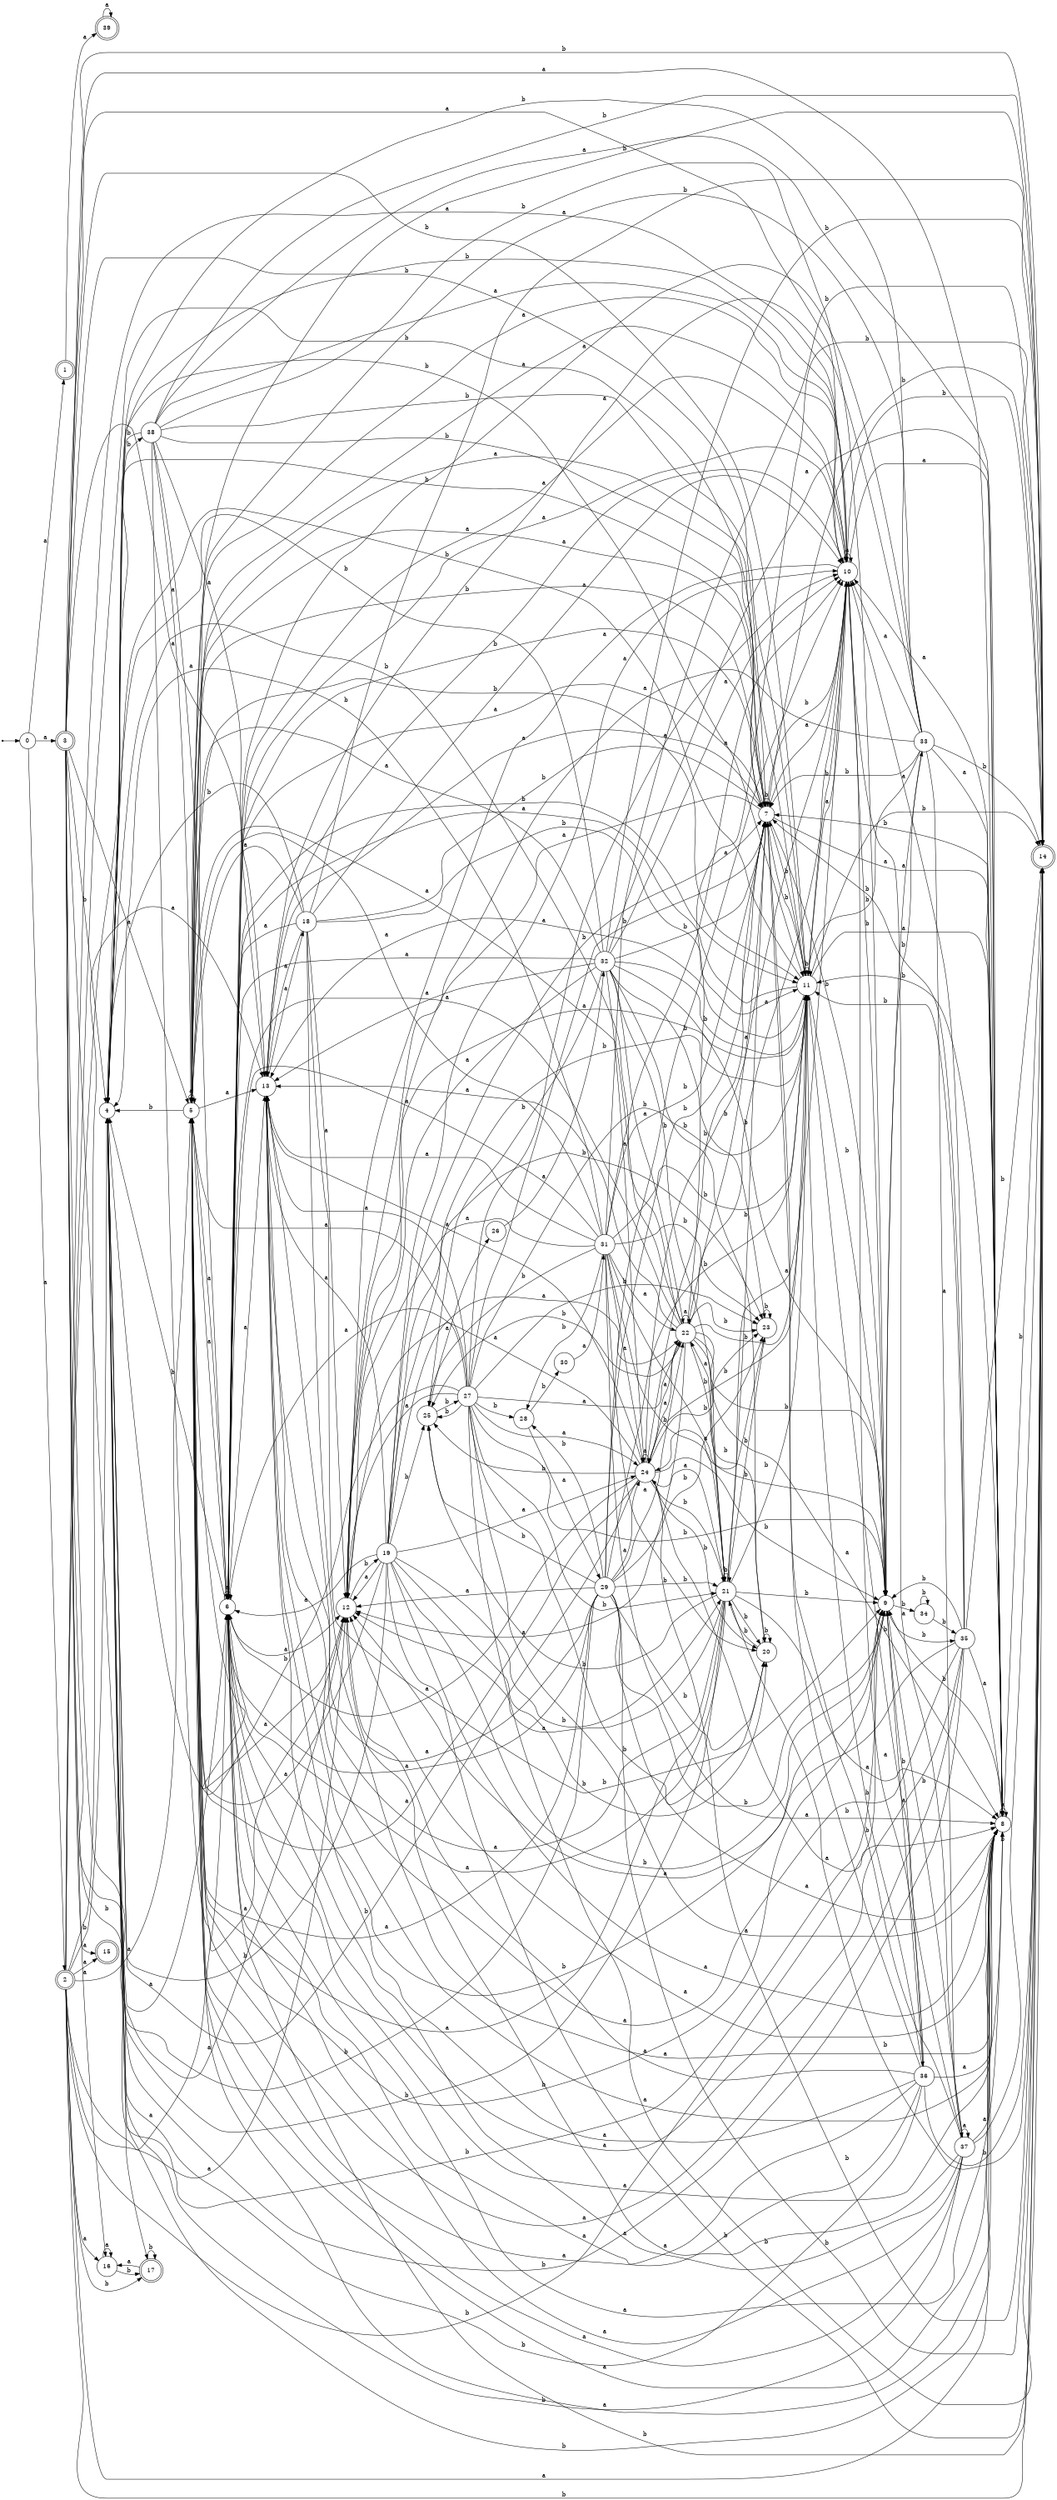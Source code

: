 digraph finite_state_machine {
rankdir=LR;
size="20,20";
node [shape = point]; "dummy0"
node [shape = circle]; "0";
"dummy0" -> "0";
node [shape = doublecircle]; "1";node [shape = doublecircle]; "2";node [shape = doublecircle]; "3";node [shape = circle]; "4";
node [shape = circle]; "5";
node [shape = circle]; "6";
node [shape = circle]; "7";
node [shape = circle]; "8";
node [shape = circle]; "9";
node [shape = circle]; "10";
node [shape = circle]; "11";
node [shape = circle]; "12";
node [shape = circle]; "13";
node [shape = doublecircle]; "14";node [shape = doublecircle]; "15";node [shape = circle]; "16";
node [shape = doublecircle]; "17";node [shape = circle]; "18";
node [shape = circle]; "19";
node [shape = circle]; "20";
node [shape = circle]; "21";
node [shape = circle]; "22";
node [shape = circle]; "23";
node [shape = circle]; "24";
node [shape = circle]; "25";
node [shape = circle]; "26";
node [shape = circle]; "27";
node [shape = circle]; "28";
node [shape = circle]; "29";
node [shape = circle]; "30";
node [shape = circle]; "31";
node [shape = circle]; "32";
node [shape = circle]; "33";
node [shape = circle]; "34";
node [shape = circle]; "35";
node [shape = circle]; "36";
node [shape = circle]; "37";
node [shape = circle]; "38";
node [shape = doublecircle]; "39";"0" -> "1" [label = "a"];
 "0" -> "2" [label = "a"];
 "0" -> "3" [label = "a"];
 "3" -> "17" [label = "b"];
 "3" -> "4" [label = "b"];
 "3" -> "7" [label = "b"];
 "3" -> "9" [label = "b"];
 "3" -> "11" [label = "b"];
 "3" -> "14" [label = "b"];
 "3" -> "5" [label = "a"];
 "3" -> "6" [label = "a"];
 "3" -> "8" [label = "a"];
 "3" -> "10" [label = "a"];
 "3" -> "12" [label = "a"];
 "3" -> "13" [label = "a"];
 "3" -> "15" [label = "a"];
 "3" -> "16" [label = "a"];
 "17" -> "17" [label = "b"];
 "17" -> "16" [label = "a"];
 "16" -> "16" [label = "a"];
 "16" -> "17" [label = "b"];
 "13" -> "18" [label = "a"];
 "18" -> "5" [label = "a"];
 "18" -> "6" [label = "a"];
 "18" -> "8" [label = "a"];
 "18" -> "10" [label = "a"];
 "18" -> "12" [label = "a"];
 "18" -> "13" [label = "a"];
 "18" -> "4" [label = "b"];
 "18" -> "7" [label = "b"];
 "18" -> "9" [label = "b"];
 "18" -> "11" [label = "b"];
 "18" -> "14" [label = "b"];
 "12" -> "19" [label = "b"];
 "19" -> "5" [label = "a"];
 "19" -> "6" [label = "a"];
 "19" -> "8" [label = "a"];
 "19" -> "10" [label = "a"];
 "19" -> "12" [label = "a"];
 "19" -> "13" [label = "a"];
 "19" -> "22" [label = "a"];
 "19" -> "24" [label = "a"];
 "19" -> "4" [label = "b"];
 "19" -> "7" [label = "b"];
 "19" -> "9" [label = "b"];
 "19" -> "11" [label = "b"];
 "19" -> "14" [label = "b"];
 "19" -> "20" [label = "b"];
 "19" -> "21" [label = "b"];
 "19" -> "23" [label = "b"];
 "19" -> "25" [label = "b"];
 "25" -> "26" [label = "a"];
 "25" -> "27" [label = "b"];
 "27" -> "4" [label = "b"];
 "27" -> "7" [label = "b"];
 "27" -> "9" [label = "b"];
 "27" -> "11" [label = "b"];
 "27" -> "14" [label = "b"];
 "27" -> "20" [label = "b"];
 "27" -> "21" [label = "b"];
 "27" -> "23" [label = "b"];
 "27" -> "25" [label = "b"];
 "27" -> "28" [label = "b"];
 "27" -> "5" [label = "a"];
 "27" -> "6" [label = "a"];
 "27" -> "8" [label = "a"];
 "27" -> "10" [label = "a"];
 "27" -> "12" [label = "a"];
 "27" -> "13" [label = "a"];
 "27" -> "22" [label = "a"];
 "27" -> "24" [label = "a"];
 "28" -> "29" [label = "a"];
 "28" -> "30" [label = "b"];
 "30" -> "31" [label = "a"];
 "31" -> "4" [label = "b"];
 "31" -> "7" [label = "b"];
 "31" -> "9" [label = "b"];
 "31" -> "11" [label = "b"];
 "31" -> "14" [label = "b"];
 "31" -> "20" [label = "b"];
 "31" -> "21" [label = "b"];
 "31" -> "23" [label = "b"];
 "31" -> "25" [label = "b"];
 "31" -> "28" [label = "b"];
 "31" -> "5" [label = "a"];
 "31" -> "6" [label = "a"];
 "31" -> "8" [label = "a"];
 "31" -> "10" [label = "a"];
 "31" -> "12" [label = "a"];
 "31" -> "13" [label = "a"];
 "31" -> "22" [label = "a"];
 "31" -> "24" [label = "a"];
 "29" -> "4" [label = "b"];
 "29" -> "7" [label = "b"];
 "29" -> "9" [label = "b"];
 "29" -> "11" [label = "b"];
 "29" -> "14" [label = "b"];
 "29" -> "20" [label = "b"];
 "29" -> "21" [label = "b"];
 "29" -> "23" [label = "b"];
 "29" -> "25" [label = "b"];
 "29" -> "28" [label = "b"];
 "29" -> "5" [label = "a"];
 "29" -> "6" [label = "a"];
 "29" -> "8" [label = "a"];
 "29" -> "10" [label = "a"];
 "29" -> "12" [label = "a"];
 "29" -> "13" [label = "a"];
 "29" -> "22" [label = "a"];
 "29" -> "24" [label = "a"];
 "26" -> "32" [label = "a"];
 "32" -> "4" [label = "b"];
 "32" -> "7" [label = "b"];
 "32" -> "9" [label = "b"];
 "32" -> "11" [label = "b"];
 "32" -> "14" [label = "b"];
 "32" -> "20" [label = "b"];
 "32" -> "21" [label = "b"];
 "32" -> "23" [label = "b"];
 "32" -> "25" [label = "b"];
 "32" -> "5" [label = "a"];
 "32" -> "6" [label = "a"];
 "32" -> "8" [label = "a"];
 "32" -> "10" [label = "a"];
 "32" -> "12" [label = "a"];
 "32" -> "13" [label = "a"];
 "32" -> "22" [label = "a"];
 "32" -> "24" [label = "a"];
 "24" -> "5" [label = "a"];
 "24" -> "6" [label = "a"];
 "24" -> "8" [label = "a"];
 "24" -> "10" [label = "a"];
 "24" -> "12" [label = "a"];
 "24" -> "13" [label = "a"];
 "24" -> "22" [label = "a"];
 "24" -> "24" [label = "a"];
 "24" -> "4" [label = "b"];
 "24" -> "7" [label = "b"];
 "24" -> "9" [label = "b"];
 "24" -> "11" [label = "b"];
 "24" -> "14" [label = "b"];
 "24" -> "20" [label = "b"];
 "24" -> "21" [label = "b"];
 "24" -> "23" [label = "b"];
 "24" -> "25" [label = "b"];
 "23" -> "23" [label = "b"];
 "23" -> "24" [label = "a"];
 "22" -> "5" [label = "a"];
 "22" -> "6" [label = "a"];
 "22" -> "8" [label = "a"];
 "22" -> "10" [label = "a"];
 "22" -> "12" [label = "a"];
 "22" -> "13" [label = "a"];
 "22" -> "22" [label = "a"];
 "22" -> "24" [label = "a"];
 "22" -> "4" [label = "b"];
 "22" -> "7" [label = "b"];
 "22" -> "9" [label = "b"];
 "22" -> "11" [label = "b"];
 "22" -> "14" [label = "b"];
 "22" -> "20" [label = "b"];
 "22" -> "21" [label = "b"];
 "22" -> "23" [label = "b"];
 "22" -> "25" [label = "b"];
 "21" -> "4" [label = "b"];
 "21" -> "7" [label = "b"];
 "21" -> "9" [label = "b"];
 "21" -> "11" [label = "b"];
 "21" -> "14" [label = "b"];
 "21" -> "20" [label = "b"];
 "21" -> "21" [label = "b"];
 "21" -> "23" [label = "b"];
 "21" -> "25" [label = "b"];
 "21" -> "5" [label = "a"];
 "21" -> "6" [label = "a"];
 "21" -> "8" [label = "a"];
 "21" -> "10" [label = "a"];
 "21" -> "12" [label = "a"];
 "21" -> "13" [label = "a"];
 "21" -> "22" [label = "a"];
 "21" -> "24" [label = "a"];
 "20" -> "20" [label = "b"];
 "20" -> "21" [label = "b"];
 "11" -> "4" [label = "b"];
 "11" -> "7" [label = "b"];
 "11" -> "9" [label = "b"];
 "11" -> "11" [label = "b"];
 "11" -> "14" [label = "b"];
 "11" -> "5" [label = "a"];
 "11" -> "6" [label = "a"];
 "11" -> "8" [label = "a"];
 "11" -> "10" [label = "a"];
 "11" -> "12" [label = "a"];
 "11" -> "13" [label = "a"];
 "10" -> "5" [label = "a"];
 "10" -> "6" [label = "a"];
 "10" -> "8" [label = "a"];
 "10" -> "10" [label = "a"];
 "10" -> "12" [label = "a"];
 "10" -> "13" [label = "a"];
 "10" -> "4" [label = "b"];
 "10" -> "7" [label = "b"];
 "10" -> "9" [label = "b"];
 "10" -> "11" [label = "b"];
 "10" -> "14" [label = "b"];
 "9" -> "33" [label = "a"];
 "9" -> "36" [label = "a"];
 "9" -> "34" [label = "b"];
 "9" -> "35" [label = "b"];
 "36" -> "4" [label = "b"];
 "36" -> "7" [label = "b"];
 "36" -> "9" [label = "b"];
 "36" -> "11" [label = "b"];
 "36" -> "14" [label = "b"];
 "36" -> "5" [label = "a"];
 "36" -> "6" [label = "a"];
 "36" -> "8" [label = "a"];
 "36" -> "10" [label = "a"];
 "36" -> "12" [label = "a"];
 "36" -> "13" [label = "a"];
 "35" -> "4" [label = "b"];
 "35" -> "7" [label = "b"];
 "35" -> "9" [label = "b"];
 "35" -> "11" [label = "b"];
 "35" -> "14" [label = "b"];
 "35" -> "5" [label = "a"];
 "35" -> "6" [label = "a"];
 "35" -> "8" [label = "a"];
 "35" -> "10" [label = "a"];
 "35" -> "12" [label = "a"];
 "35" -> "13" [label = "a"];
 "34" -> "34" [label = "b"];
 "34" -> "35" [label = "b"];
 "33" -> "5" [label = "a"];
 "33" -> "37" [label = "a"];
 "33" -> "6" [label = "a"];
 "33" -> "8" [label = "a"];
 "33" -> "10" [label = "a"];
 "33" -> "12" [label = "a"];
 "33" -> "13" [label = "a"];
 "33" -> "4" [label = "b"];
 "33" -> "7" [label = "b"];
 "33" -> "9" [label = "b"];
 "33" -> "11" [label = "b"];
 "33" -> "14" [label = "b"];
 "37" -> "5" [label = "a"];
 "37" -> "37" [label = "a"];
 "37" -> "6" [label = "a"];
 "37" -> "8" [label = "a"];
 "37" -> "10" [label = "a"];
 "37" -> "12" [label = "a"];
 "37" -> "13" [label = "a"];
 "37" -> "4" [label = "b"];
 "37" -> "7" [label = "b"];
 "37" -> "9" [label = "b"];
 "37" -> "11" [label = "b"];
 "37" -> "14" [label = "b"];
 "8" -> "5" [label = "a"];
 "8" -> "6" [label = "a"];
 "8" -> "8" [label = "a"];
 "8" -> "10" [label = "a"];
 "8" -> "12" [label = "a"];
 "8" -> "13" [label = "a"];
 "8" -> "4" [label = "b"];
 "8" -> "7" [label = "b"];
 "8" -> "9" [label = "b"];
 "8" -> "11" [label = "b"];
 "8" -> "14" [label = "b"];
 "7" -> "4" [label = "b"];
 "7" -> "7" [label = "b"];
 "7" -> "9" [label = "b"];
 "7" -> "11" [label = "b"];
 "7" -> "14" [label = "b"];
 "7" -> "5" [label = "a"];
 "7" -> "6" [label = "a"];
 "7" -> "8" [label = "a"];
 "7" -> "10" [label = "a"];
 "7" -> "12" [label = "a"];
 "7" -> "13" [label = "a"];
 "6" -> "5" [label = "a"];
 "6" -> "6" [label = "a"];
 "6" -> "8" [label = "a"];
 "6" -> "10" [label = "a"];
 "6" -> "12" [label = "a"];
 "6" -> "13" [label = "a"];
 "6" -> "4" [label = "b"];
 "6" -> "7" [label = "b"];
 "6" -> "9" [label = "b"];
 "6" -> "11" [label = "b"];
 "6" -> "14" [label = "b"];
 "5" -> "5" [label = "a"];
 "5" -> "6" [label = "a"];
 "5" -> "8" [label = "a"];
 "5" -> "10" [label = "a"];
 "5" -> "12" [label = "a"];
 "5" -> "13" [label = "a"];
 "5" -> "4" [label = "b"];
 "5" -> "7" [label = "b"];
 "5" -> "9" [label = "b"];
 "5" -> "11" [label = "b"];
 "5" -> "14" [label = "b"];
 "4" -> "38" [label = "b"];
 "38" -> "4" [label = "b"];
 "38" -> "7" [label = "b"];
 "38" -> "9" [label = "b"];
 "38" -> "11" [label = "b"];
 "38" -> "14" [label = "b"];
 "38" -> "5" [label = "a"];
 "38" -> "6" [label = "a"];
 "38" -> "8" [label = "a"];
 "38" -> "10" [label = "a"];
 "38" -> "12" [label = "a"];
 "38" -> "13" [label = "a"];
 "2" -> "17" [label = "b"];
 "2" -> "4" [label = "b"];
 "2" -> "7" [label = "b"];
 "2" -> "9" [label = "b"];
 "2" -> "11" [label = "b"];
 "2" -> "14" [label = "b"];
 "2" -> "5" [label = "a"];
 "2" -> "6" [label = "a"];
 "2" -> "8" [label = "a"];
 "2" -> "10" [label = "a"];
 "2" -> "12" [label = "a"];
 "2" -> "13" [label = "a"];
 "2" -> "15" [label = "a"];
 "2" -> "16" [label = "a"];
 "1" -> "39" [label = "a"];
 "39" -> "39" [label = "a"];
 }
